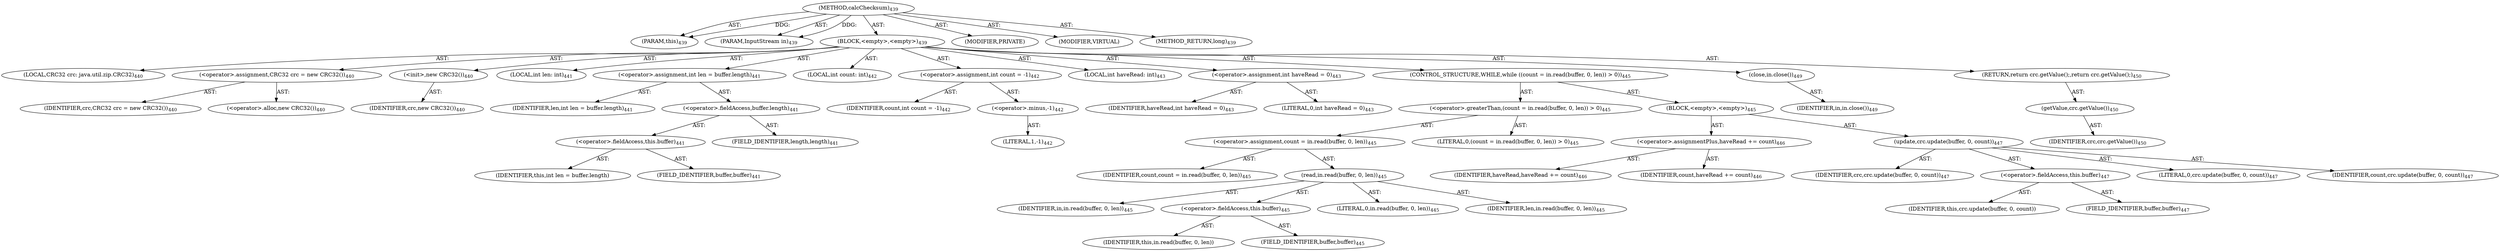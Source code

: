 digraph "calcChecksum" {  
"111669149711" [label = <(METHOD,calcChecksum)<SUB>439</SUB>> ]
"115964117031" [label = <(PARAM,this)<SUB>439</SUB>> ]
"115964117032" [label = <(PARAM,InputStream in)<SUB>439</SUB>> ]
"25769803845" [label = <(BLOCK,&lt;empty&gt;,&lt;empty&gt;)<SUB>439</SUB>> ]
"94489280549" [label = <(LOCAL,CRC32 crc: java.util.zip.CRC32)<SUB>440</SUB>> ]
"30064771319" [label = <(&lt;operator&gt;.assignment,CRC32 crc = new CRC32())<SUB>440</SUB>> ]
"68719476989" [label = <(IDENTIFIER,crc,CRC32 crc = new CRC32())<SUB>440</SUB>> ]
"30064771320" [label = <(&lt;operator&gt;.alloc,new CRC32())<SUB>440</SUB>> ]
"30064771321" [label = <(&lt;init&gt;,new CRC32())<SUB>440</SUB>> ]
"68719476990" [label = <(IDENTIFIER,crc,new CRC32())<SUB>440</SUB>> ]
"94489280550" [label = <(LOCAL,int len: int)<SUB>441</SUB>> ]
"30064771322" [label = <(&lt;operator&gt;.assignment,int len = buffer.length)<SUB>441</SUB>> ]
"68719476991" [label = <(IDENTIFIER,len,int len = buffer.length)<SUB>441</SUB>> ]
"30064771323" [label = <(&lt;operator&gt;.fieldAccess,buffer.length)<SUB>441</SUB>> ]
"30064771324" [label = <(&lt;operator&gt;.fieldAccess,this.buffer)<SUB>441</SUB>> ]
"68719476992" [label = <(IDENTIFIER,this,int len = buffer.length)> ]
"55834574878" [label = <(FIELD_IDENTIFIER,buffer,buffer)<SUB>441</SUB>> ]
"55834574879" [label = <(FIELD_IDENTIFIER,length,length)<SUB>441</SUB>> ]
"94489280551" [label = <(LOCAL,int count: int)<SUB>442</SUB>> ]
"30064771325" [label = <(&lt;operator&gt;.assignment,int count = -1)<SUB>442</SUB>> ]
"68719476993" [label = <(IDENTIFIER,count,int count = -1)<SUB>442</SUB>> ]
"30064771326" [label = <(&lt;operator&gt;.minus,-1)<SUB>442</SUB>> ]
"90194313261" [label = <(LITERAL,1,-1)<SUB>442</SUB>> ]
"94489280552" [label = <(LOCAL,int haveRead: int)<SUB>443</SUB>> ]
"30064771327" [label = <(&lt;operator&gt;.assignment,int haveRead = 0)<SUB>443</SUB>> ]
"68719476994" [label = <(IDENTIFIER,haveRead,int haveRead = 0)<SUB>443</SUB>> ]
"90194313262" [label = <(LITERAL,0,int haveRead = 0)<SUB>443</SUB>> ]
"47244640309" [label = <(CONTROL_STRUCTURE,WHILE,while ((count = in.read(buffer, 0, len)) &gt; 0))<SUB>445</SUB>> ]
"30064771328" [label = <(&lt;operator&gt;.greaterThan,(count = in.read(buffer, 0, len)) &gt; 0)<SUB>445</SUB>> ]
"30064771329" [label = <(&lt;operator&gt;.assignment,count = in.read(buffer, 0, len))<SUB>445</SUB>> ]
"68719476995" [label = <(IDENTIFIER,count,count = in.read(buffer, 0, len))<SUB>445</SUB>> ]
"30064771330" [label = <(read,in.read(buffer, 0, len))<SUB>445</SUB>> ]
"68719476996" [label = <(IDENTIFIER,in,in.read(buffer, 0, len))<SUB>445</SUB>> ]
"30064771331" [label = <(&lt;operator&gt;.fieldAccess,this.buffer)<SUB>445</SUB>> ]
"68719476997" [label = <(IDENTIFIER,this,in.read(buffer, 0, len))> ]
"55834574880" [label = <(FIELD_IDENTIFIER,buffer,buffer)<SUB>445</SUB>> ]
"90194313263" [label = <(LITERAL,0,in.read(buffer, 0, len))<SUB>445</SUB>> ]
"68719476998" [label = <(IDENTIFIER,len,in.read(buffer, 0, len))<SUB>445</SUB>> ]
"90194313264" [label = <(LITERAL,0,(count = in.read(buffer, 0, len)) &gt; 0)<SUB>445</SUB>> ]
"25769803846" [label = <(BLOCK,&lt;empty&gt;,&lt;empty&gt;)<SUB>445</SUB>> ]
"30064771332" [label = <(&lt;operator&gt;.assignmentPlus,haveRead += count)<SUB>446</SUB>> ]
"68719476999" [label = <(IDENTIFIER,haveRead,haveRead += count)<SUB>446</SUB>> ]
"68719477000" [label = <(IDENTIFIER,count,haveRead += count)<SUB>446</SUB>> ]
"30064771333" [label = <(update,crc.update(buffer, 0, count))<SUB>447</SUB>> ]
"68719477001" [label = <(IDENTIFIER,crc,crc.update(buffer, 0, count))<SUB>447</SUB>> ]
"30064771334" [label = <(&lt;operator&gt;.fieldAccess,this.buffer)<SUB>447</SUB>> ]
"68719477002" [label = <(IDENTIFIER,this,crc.update(buffer, 0, count))> ]
"55834574881" [label = <(FIELD_IDENTIFIER,buffer,buffer)<SUB>447</SUB>> ]
"90194313265" [label = <(LITERAL,0,crc.update(buffer, 0, count))<SUB>447</SUB>> ]
"68719477003" [label = <(IDENTIFIER,count,crc.update(buffer, 0, count))<SUB>447</SUB>> ]
"30064771335" [label = <(close,in.close())<SUB>449</SUB>> ]
"68719477004" [label = <(IDENTIFIER,in,in.close())<SUB>449</SUB>> ]
"146028888076" [label = <(RETURN,return crc.getValue();,return crc.getValue();)<SUB>450</SUB>> ]
"30064771336" [label = <(getValue,crc.getValue())<SUB>450</SUB>> ]
"68719477005" [label = <(IDENTIFIER,crc,crc.getValue())<SUB>450</SUB>> ]
"133143986206" [label = <(MODIFIER,PRIVATE)> ]
"133143986207" [label = <(MODIFIER,VIRTUAL)> ]
"128849018895" [label = <(METHOD_RETURN,long)<SUB>439</SUB>> ]
  "111669149711" -> "115964117031"  [ label = "AST: "] 
  "111669149711" -> "115964117032"  [ label = "AST: "] 
  "111669149711" -> "25769803845"  [ label = "AST: "] 
  "111669149711" -> "133143986206"  [ label = "AST: "] 
  "111669149711" -> "133143986207"  [ label = "AST: "] 
  "111669149711" -> "128849018895"  [ label = "AST: "] 
  "25769803845" -> "94489280549"  [ label = "AST: "] 
  "25769803845" -> "30064771319"  [ label = "AST: "] 
  "25769803845" -> "30064771321"  [ label = "AST: "] 
  "25769803845" -> "94489280550"  [ label = "AST: "] 
  "25769803845" -> "30064771322"  [ label = "AST: "] 
  "25769803845" -> "94489280551"  [ label = "AST: "] 
  "25769803845" -> "30064771325"  [ label = "AST: "] 
  "25769803845" -> "94489280552"  [ label = "AST: "] 
  "25769803845" -> "30064771327"  [ label = "AST: "] 
  "25769803845" -> "47244640309"  [ label = "AST: "] 
  "25769803845" -> "30064771335"  [ label = "AST: "] 
  "25769803845" -> "146028888076"  [ label = "AST: "] 
  "30064771319" -> "68719476989"  [ label = "AST: "] 
  "30064771319" -> "30064771320"  [ label = "AST: "] 
  "30064771321" -> "68719476990"  [ label = "AST: "] 
  "30064771322" -> "68719476991"  [ label = "AST: "] 
  "30064771322" -> "30064771323"  [ label = "AST: "] 
  "30064771323" -> "30064771324"  [ label = "AST: "] 
  "30064771323" -> "55834574879"  [ label = "AST: "] 
  "30064771324" -> "68719476992"  [ label = "AST: "] 
  "30064771324" -> "55834574878"  [ label = "AST: "] 
  "30064771325" -> "68719476993"  [ label = "AST: "] 
  "30064771325" -> "30064771326"  [ label = "AST: "] 
  "30064771326" -> "90194313261"  [ label = "AST: "] 
  "30064771327" -> "68719476994"  [ label = "AST: "] 
  "30064771327" -> "90194313262"  [ label = "AST: "] 
  "47244640309" -> "30064771328"  [ label = "AST: "] 
  "47244640309" -> "25769803846"  [ label = "AST: "] 
  "30064771328" -> "30064771329"  [ label = "AST: "] 
  "30064771328" -> "90194313264"  [ label = "AST: "] 
  "30064771329" -> "68719476995"  [ label = "AST: "] 
  "30064771329" -> "30064771330"  [ label = "AST: "] 
  "30064771330" -> "68719476996"  [ label = "AST: "] 
  "30064771330" -> "30064771331"  [ label = "AST: "] 
  "30064771330" -> "90194313263"  [ label = "AST: "] 
  "30064771330" -> "68719476998"  [ label = "AST: "] 
  "30064771331" -> "68719476997"  [ label = "AST: "] 
  "30064771331" -> "55834574880"  [ label = "AST: "] 
  "25769803846" -> "30064771332"  [ label = "AST: "] 
  "25769803846" -> "30064771333"  [ label = "AST: "] 
  "30064771332" -> "68719476999"  [ label = "AST: "] 
  "30064771332" -> "68719477000"  [ label = "AST: "] 
  "30064771333" -> "68719477001"  [ label = "AST: "] 
  "30064771333" -> "30064771334"  [ label = "AST: "] 
  "30064771333" -> "90194313265"  [ label = "AST: "] 
  "30064771333" -> "68719477003"  [ label = "AST: "] 
  "30064771334" -> "68719477002"  [ label = "AST: "] 
  "30064771334" -> "55834574881"  [ label = "AST: "] 
  "30064771335" -> "68719477004"  [ label = "AST: "] 
  "146028888076" -> "30064771336"  [ label = "AST: "] 
  "30064771336" -> "68719477005"  [ label = "AST: "] 
  "111669149711" -> "115964117031"  [ label = "DDG: "] 
  "111669149711" -> "115964117032"  [ label = "DDG: "] 
}
